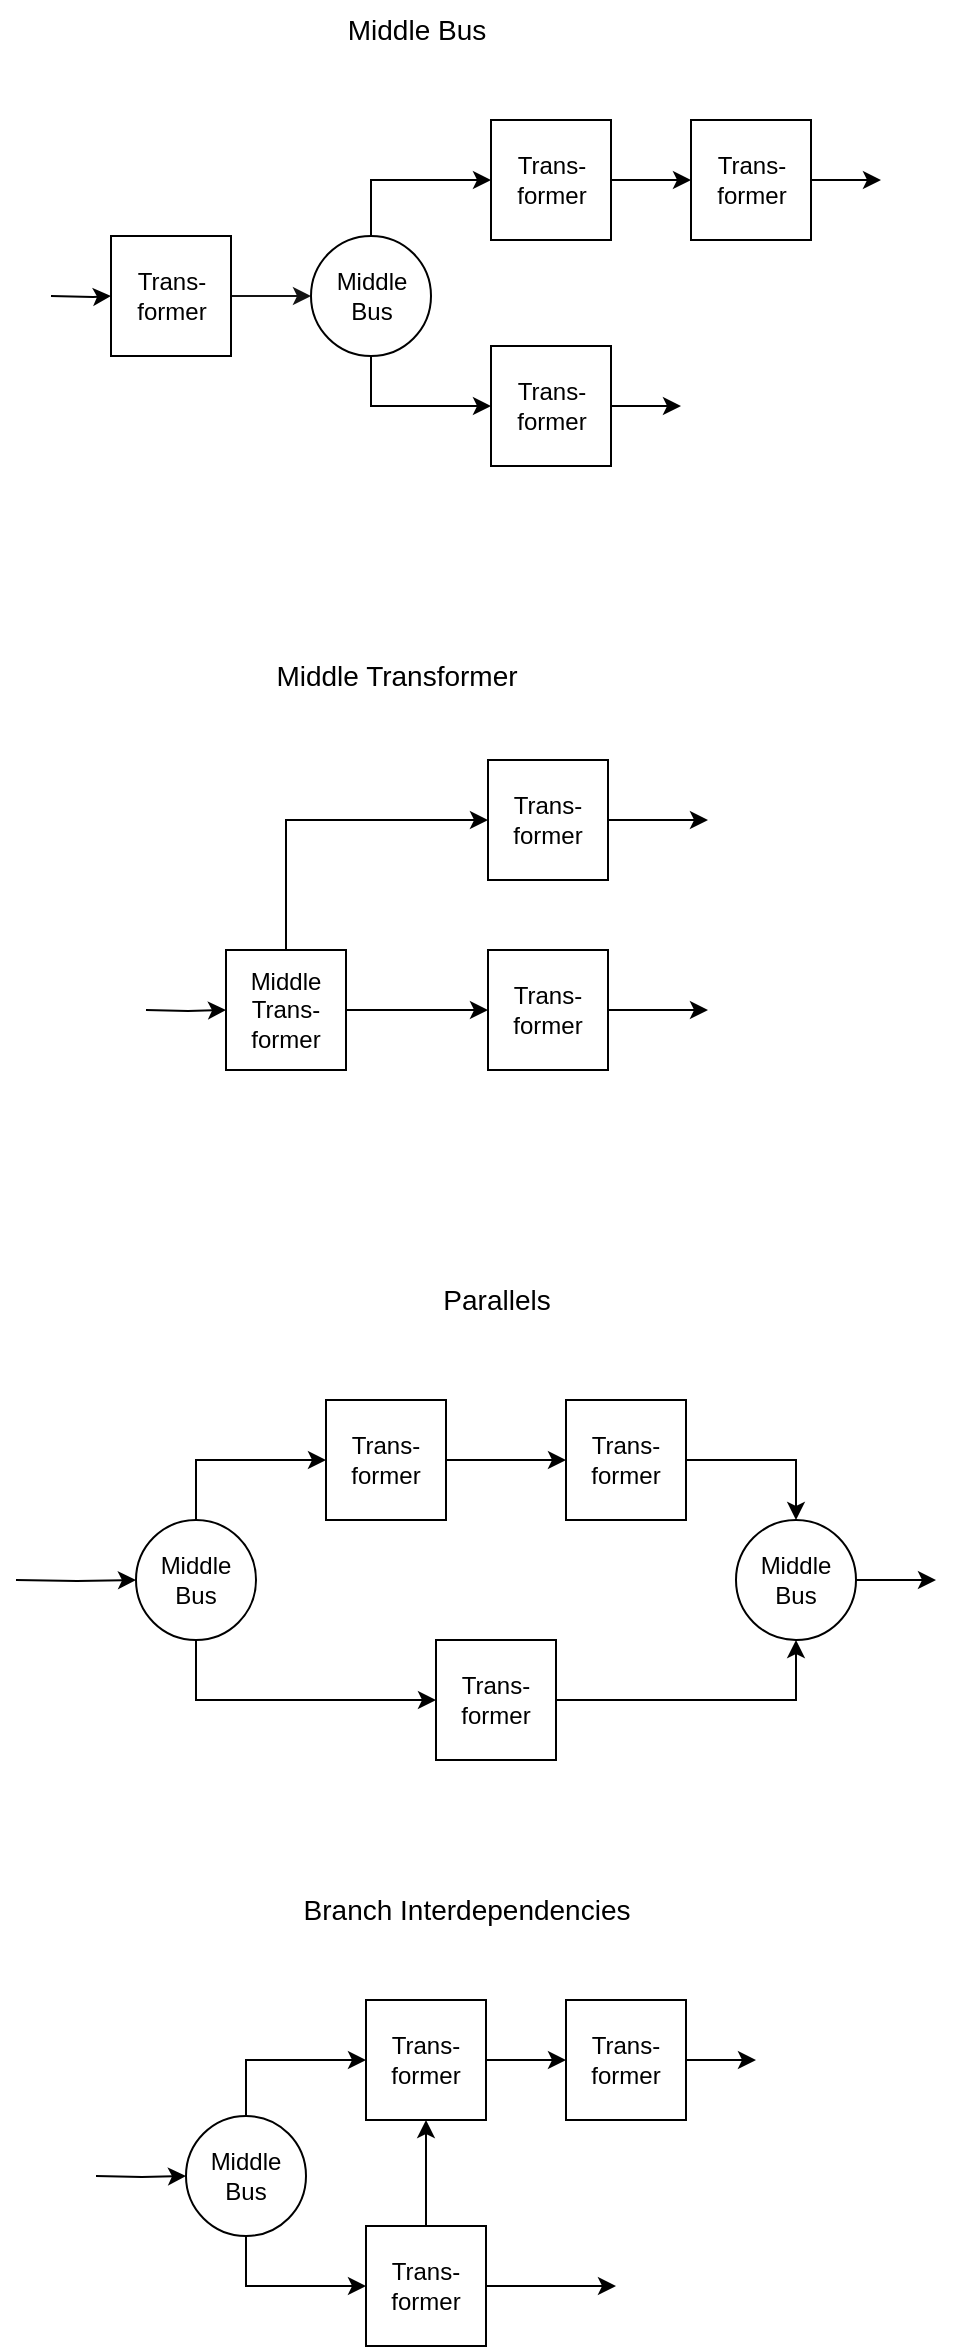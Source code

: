 <mxfile version="20.6.2" type="device"><diagram id="4UweLr5ODEmMgz-mz6hv" name="Seite-1"><mxGraphModel dx="-3876" dy="-7347" grid="1" gridSize="10" guides="1" tooltips="1" connect="1" arrows="1" fold="1" page="1" pageScale="1" pageWidth="1654" pageHeight="1169" math="0" shadow="0"><root><mxCell id="0"/><mxCell id="1" parent="0"/><mxCell id="thaJd4ZgZ2-jGV78KSAJ-1" value="" style="edgeStyle=orthogonalEdgeStyle;rounded=0;orthogonalLoop=1;jettySize=auto;html=1;fontSize=15;fontColor=#141414;startArrow=none;startFill=0;" parent="1" source="thaJd4ZgZ2-jGV78KSAJ-2" target="thaJd4ZgZ2-jGV78KSAJ-4" edge="1"><mxGeometry relative="1" as="geometry"/></mxCell><mxCell id="thaJd4ZgZ2-jGV78KSAJ-2" value="Trans-former" style="rounded=0;whiteSpace=wrap;html=1;" parent="1" vertex="1"><mxGeometry x="5367.5" y="8250" width="60" height="60" as="geometry"/></mxCell><mxCell id="thaJd4ZgZ2-jGV78KSAJ-84" style="edgeStyle=orthogonalEdgeStyle;rounded=0;orthogonalLoop=1;jettySize=auto;html=1;fontSize=14;" parent="1" source="thaJd4ZgZ2-jGV78KSAJ-4" edge="1"><mxGeometry relative="1" as="geometry"><mxPoint x="5562.5" y="8280" as="targetPoint"/></mxGeometry></mxCell><mxCell id="thaJd4ZgZ2-jGV78KSAJ-4" value="Trans-former" style="rounded=0;whiteSpace=wrap;html=1;" parent="1" vertex="1"><mxGeometry x="5467.5" y="8250" width="60" height="60" as="geometry"/></mxCell><mxCell id="thaJd4ZgZ2-jGV78KSAJ-83" style="edgeStyle=orthogonalEdgeStyle;rounded=0;orthogonalLoop=1;jettySize=auto;html=1;fontSize=14;" parent="1" source="thaJd4ZgZ2-jGV78KSAJ-6" edge="1"><mxGeometry relative="1" as="geometry"><mxPoint x="5462.5" y="8393" as="targetPoint"/></mxGeometry></mxCell><mxCell id="thaJd4ZgZ2-jGV78KSAJ-6" value="Trans-former" style="rounded=0;whiteSpace=wrap;html=1;" parent="1" vertex="1"><mxGeometry x="5367.5" y="8363" width="60" height="60" as="geometry"/></mxCell><mxCell id="thaJd4ZgZ2-jGV78KSAJ-9" style="edgeStyle=orthogonalEdgeStyle;rounded=0;orthogonalLoop=1;jettySize=auto;html=1;fontSize=15;fontColor=#141414;startArrow=none;startFill=0;entryX=0;entryY=0.5;entryDx=0;entryDy=0;" parent="1" source="thaJd4ZgZ2-jGV78KSAJ-11" target="thaJd4ZgZ2-jGV78KSAJ-2" edge="1"><mxGeometry relative="1" as="geometry"><Array as="points"><mxPoint x="5307.5" y="8280"/></Array></mxGeometry></mxCell><mxCell id="thaJd4ZgZ2-jGV78KSAJ-10" style="edgeStyle=orthogonalEdgeStyle;rounded=0;orthogonalLoop=1;jettySize=auto;html=1;entryX=0;entryY=0.5;entryDx=0;entryDy=0;fontSize=15;fontColor=#141414;startArrow=none;startFill=0;" parent="1" source="thaJd4ZgZ2-jGV78KSAJ-11" target="thaJd4ZgZ2-jGV78KSAJ-6" edge="1"><mxGeometry relative="1" as="geometry"><Array as="points"><mxPoint x="5307.5" y="8393"/></Array></mxGeometry></mxCell><mxCell id="thaJd4ZgZ2-jGV78KSAJ-11" value="Middle Bus" style="ellipse;whiteSpace=wrap;html=1;" parent="1" vertex="1"><mxGeometry x="5277.5" y="8308" width="60" height="60" as="geometry"/></mxCell><mxCell id="thaJd4ZgZ2-jGV78KSAJ-12" style="edgeStyle=orthogonalEdgeStyle;rounded=0;orthogonalLoop=1;jettySize=auto;html=1;entryX=-0.036;entryY=0.6;entryDx=0;entryDy=0;entryPerimeter=0;strokeColor=#141414;fontSize=15;fontColor=#141414;startArrow=none;startFill=0;" parent="1" source="thaJd4ZgZ2-jGV78KSAJ-13" edge="1"><mxGeometry relative="1" as="geometry"><mxPoint x="5277.5" y="8338" as="targetPoint"/></mxGeometry></mxCell><mxCell id="thaJd4ZgZ2-jGV78KSAJ-13" value="Trans-former" style="rounded=0;whiteSpace=wrap;html=1;" parent="1" vertex="1"><mxGeometry x="5177.5" y="8308" width="60" height="60" as="geometry"/></mxCell><mxCell id="thaJd4ZgZ2-jGV78KSAJ-18" value="" style="edgeStyle=orthogonalEdgeStyle;rounded=0;orthogonalLoop=1;jettySize=auto;html=1;" parent="1" target="thaJd4ZgZ2-jGV78KSAJ-13" edge="1"><mxGeometry relative="1" as="geometry"><mxPoint x="5147.5" y="8338" as="sourcePoint"/></mxGeometry></mxCell><mxCell id="thaJd4ZgZ2-jGV78KSAJ-20" value="Middle Bus" style="text;html=1;align=center;verticalAlign=middle;resizable=0;points=[];autosize=1;strokeColor=none;fillColor=none;fontSize=14;" parent="1" vertex="1"><mxGeometry x="5285" y="8190" width="90" height="30" as="geometry"/></mxCell><mxCell id="thaJd4ZgZ2-jGV78KSAJ-51" value="" style="edgeStyle=orthogonalEdgeStyle;rounded=0;orthogonalLoop=1;jettySize=auto;html=1;" parent="1" source="thaJd4ZgZ2-jGV78KSAJ-39" edge="1"><mxGeometry relative="1" as="geometry"><mxPoint x="5476" y="8600" as="targetPoint"/></mxGeometry></mxCell><mxCell id="thaJd4ZgZ2-jGV78KSAJ-39" value="Trans-former" style="rounded=0;whiteSpace=wrap;html=1;" parent="1" vertex="1"><mxGeometry x="5366" y="8570" width="60" height="60" as="geometry"/></mxCell><mxCell id="thaJd4ZgZ2-jGV78KSAJ-42" style="edgeStyle=orthogonalEdgeStyle;rounded=0;orthogonalLoop=1;jettySize=auto;html=1;fontSize=14;" parent="1" source="thaJd4ZgZ2-jGV78KSAJ-44" target="thaJd4ZgZ2-jGV78KSAJ-46" edge="1"><mxGeometry relative="1" as="geometry"/></mxCell><mxCell id="thaJd4ZgZ2-jGV78KSAJ-43" style="edgeStyle=orthogonalEdgeStyle;rounded=0;orthogonalLoop=1;jettySize=auto;html=1;entryX=0;entryY=0.5;entryDx=0;entryDy=0;fontSize=14;" parent="1" source="thaJd4ZgZ2-jGV78KSAJ-44" target="thaJd4ZgZ2-jGV78KSAJ-39" edge="1"><mxGeometry relative="1" as="geometry"><Array as="points"><mxPoint x="5265" y="8600"/></Array></mxGeometry></mxCell><mxCell id="thaJd4ZgZ2-jGV78KSAJ-79" style="edgeStyle=orthogonalEdgeStyle;rounded=0;orthogonalLoop=1;jettySize=auto;html=1;fontSize=14;" parent="1" target="thaJd4ZgZ2-jGV78KSAJ-44" edge="1"><mxGeometry relative="1" as="geometry"><mxPoint x="5195" y="8695" as="sourcePoint"/></mxGeometry></mxCell><mxCell id="thaJd4ZgZ2-jGV78KSAJ-44" value="Middle Trans-former" style="rounded=0;whiteSpace=wrap;html=1;" parent="1" vertex="1"><mxGeometry x="5235" y="8665" width="60" height="60" as="geometry"/></mxCell><mxCell id="thaJd4ZgZ2-jGV78KSAJ-45" style="edgeStyle=orthogonalEdgeStyle;rounded=0;orthogonalLoop=1;jettySize=auto;html=1;fontSize=14;" parent="1" source="thaJd4ZgZ2-jGV78KSAJ-46" edge="1"><mxGeometry relative="1" as="geometry"><mxPoint x="5476" y="8695" as="targetPoint"/></mxGeometry></mxCell><mxCell id="thaJd4ZgZ2-jGV78KSAJ-46" value="Trans-former" style="rounded=0;whiteSpace=wrap;html=1;" parent="1" vertex="1"><mxGeometry x="5366" y="8665" width="60" height="60" as="geometry"/></mxCell><mxCell id="thaJd4ZgZ2-jGV78KSAJ-52" value="Middle Transformer" style="text;html=1;align=center;verticalAlign=middle;resizable=0;points=[];autosize=1;strokeColor=none;fillColor=none;fontSize=14;" parent="1" vertex="1"><mxGeometry x="5250" y="8513" width="140" height="30" as="geometry"/></mxCell><mxCell id="thaJd4ZgZ2-jGV78KSAJ-53" value="Parallels" style="text;html=1;align=center;verticalAlign=middle;resizable=0;points=[];autosize=1;strokeColor=none;fillColor=none;fontSize=14;" parent="1" vertex="1"><mxGeometry x="5330" y="8825" width="80" height="30" as="geometry"/></mxCell><mxCell id="thaJd4ZgZ2-jGV78KSAJ-54" value="" style="edgeStyle=orthogonalEdgeStyle;rounded=0;orthogonalLoop=1;jettySize=auto;html=1;fontSize=15;fontColor=#141414;startArrow=none;startFill=0;" parent="1" source="thaJd4ZgZ2-jGV78KSAJ-59" target="thaJd4ZgZ2-jGV78KSAJ-55" edge="1"><mxGeometry relative="1" as="geometry"/></mxCell><mxCell id="thaJd4ZgZ2-jGV78KSAJ-55" value="Trans-former" style="rounded=0;whiteSpace=wrap;html=1;" parent="1" vertex="1"><mxGeometry x="5405" y="8890" width="60" height="60" as="geometry"/></mxCell><mxCell id="thaJd4ZgZ2-jGV78KSAJ-56" value="" style="edgeStyle=orthogonalEdgeStyle;rounded=0;orthogonalLoop=1;jettySize=auto;html=1;fontSize=15;fontColor=#141414;startArrow=none;startFill=0;" parent="1" source="thaJd4ZgZ2-jGV78KSAJ-55" target="thaJd4ZgZ2-jGV78KSAJ-58" edge="1"><mxGeometry relative="1" as="geometry"><Array as="points"><mxPoint x="5520" y="8920"/></Array></mxGeometry></mxCell><mxCell id="thaJd4ZgZ2-jGV78KSAJ-81" style="edgeStyle=orthogonalEdgeStyle;rounded=0;orthogonalLoop=1;jettySize=auto;html=1;fontSize=14;" parent="1" source="thaJd4ZgZ2-jGV78KSAJ-58" edge="1"><mxGeometry relative="1" as="geometry"><mxPoint x="5590" y="8980" as="targetPoint"/></mxGeometry></mxCell><mxCell id="thaJd4ZgZ2-jGV78KSAJ-58" value="Middle Bus" style="ellipse;whiteSpace=wrap;html=1;" parent="1" vertex="1"><mxGeometry x="5490" y="8950" width="60" height="60" as="geometry"/></mxCell><mxCell id="thaJd4ZgZ2-jGV78KSAJ-59" value="Trans-former" style="rounded=0;whiteSpace=wrap;html=1;" parent="1" vertex="1"><mxGeometry x="5285" y="8890" width="60" height="60" as="geometry"/></mxCell><mxCell id="thaJd4ZgZ2-jGV78KSAJ-62" value="" style="edgeStyle=orthogonalEdgeStyle;rounded=0;orthogonalLoop=1;jettySize=auto;html=1;fontSize=15;fontColor=#141414;startArrow=none;startFill=0;entryX=0.5;entryY=1;entryDx=0;entryDy=0;exitX=1;exitY=0.5;exitDx=0;exitDy=0;" parent="1" source="thaJd4ZgZ2-jGV78KSAJ-63" target="thaJd4ZgZ2-jGV78KSAJ-58" edge="1"><mxGeometry relative="1" as="geometry"><mxPoint x="5524.25" y="9060" as="targetPoint"/><Array as="points"/><mxPoint x="5440" y="9040" as="sourcePoint"/></mxGeometry></mxCell><mxCell id="thaJd4ZgZ2-jGV78KSAJ-63" value="Trans-former" style="rounded=0;whiteSpace=wrap;html=1;" parent="1" vertex="1"><mxGeometry x="5340" y="9010" width="60" height="60" as="geometry"/></mxCell><mxCell id="thaJd4ZgZ2-jGV78KSAJ-66" style="edgeStyle=orthogonalEdgeStyle;rounded=0;orthogonalLoop=1;jettySize=auto;html=1;entryX=0;entryY=0.5;entryDx=0;entryDy=0;fontSize=14;" parent="1" source="thaJd4ZgZ2-jGV78KSAJ-69" target="thaJd4ZgZ2-jGV78KSAJ-59" edge="1"><mxGeometry relative="1" as="geometry"><Array as="points"><mxPoint x="5220" y="8920"/></Array></mxGeometry></mxCell><mxCell id="thaJd4ZgZ2-jGV78KSAJ-67" style="edgeStyle=orthogonalEdgeStyle;rounded=0;orthogonalLoop=1;jettySize=auto;html=1;entryX=0;entryY=0.5;entryDx=0;entryDy=0;fontSize=14;exitX=0.5;exitY=1;exitDx=0;exitDy=0;" parent="1" source="thaJd4ZgZ2-jGV78KSAJ-69" target="thaJd4ZgZ2-jGV78KSAJ-63" edge="1"><mxGeometry relative="1" as="geometry"><mxPoint x="5200.75" y="9060" as="sourcePoint"/></mxGeometry></mxCell><mxCell id="thaJd4ZgZ2-jGV78KSAJ-80" style="edgeStyle=orthogonalEdgeStyle;rounded=0;orthogonalLoop=1;jettySize=auto;html=1;fontSize=14;" parent="1" target="thaJd4ZgZ2-jGV78KSAJ-69" edge="1"><mxGeometry relative="1" as="geometry"><mxPoint x="5130" y="8980" as="sourcePoint"/></mxGeometry></mxCell><mxCell id="thaJd4ZgZ2-jGV78KSAJ-69" value="Middle Bus" style="ellipse;whiteSpace=wrap;html=1;" parent="1" vertex="1"><mxGeometry x="5190" y="8950" width="60" height="60" as="geometry"/></mxCell><mxCell id="thaJd4ZgZ2-jGV78KSAJ-85" value="" style="edgeStyle=orthogonalEdgeStyle;rounded=0;orthogonalLoop=1;jettySize=auto;html=1;fontSize=15;fontColor=#141414;startArrow=none;startFill=0;" parent="1" source="thaJd4ZgZ2-jGV78KSAJ-86" target="thaJd4ZgZ2-jGV78KSAJ-88" edge="1"><mxGeometry relative="1" as="geometry"/></mxCell><mxCell id="thaJd4ZgZ2-jGV78KSAJ-86" value="Trans-former" style="rounded=0;whiteSpace=wrap;html=1;" parent="1" vertex="1"><mxGeometry x="5305" y="9190" width="60" height="60" as="geometry"/></mxCell><mxCell id="thaJd4ZgZ2-jGV78KSAJ-87" style="edgeStyle=orthogonalEdgeStyle;rounded=0;orthogonalLoop=1;jettySize=auto;html=1;fontSize=14;" parent="1" source="thaJd4ZgZ2-jGV78KSAJ-88" edge="1"><mxGeometry relative="1" as="geometry"><mxPoint x="5500" y="9220" as="targetPoint"/></mxGeometry></mxCell><mxCell id="thaJd4ZgZ2-jGV78KSAJ-88" value="Trans-former" style="rounded=0;whiteSpace=wrap;html=1;" parent="1" vertex="1"><mxGeometry x="5405" y="9190" width="60" height="60" as="geometry"/></mxCell><mxCell id="thaJd4ZgZ2-jGV78KSAJ-89" style="edgeStyle=orthogonalEdgeStyle;rounded=0;orthogonalLoop=1;jettySize=auto;html=1;fontSize=14;entryX=0.5;entryY=1;entryDx=0;entryDy=0;" parent="1" source="thaJd4ZgZ2-jGV78KSAJ-90" target="thaJd4ZgZ2-jGV78KSAJ-86" edge="1"><mxGeometry relative="1" as="geometry"><mxPoint x="5400" y="9333" as="targetPoint"/></mxGeometry></mxCell><mxCell id="thaJd4ZgZ2-jGV78KSAJ-94" style="edgeStyle=orthogonalEdgeStyle;rounded=0;orthogonalLoop=1;jettySize=auto;html=1;fontSize=14;" parent="1" source="thaJd4ZgZ2-jGV78KSAJ-90" edge="1"><mxGeometry relative="1" as="geometry"><mxPoint x="5430" y="9333" as="targetPoint"/></mxGeometry></mxCell><mxCell id="thaJd4ZgZ2-jGV78KSAJ-90" value="Trans-former" style="rounded=0;whiteSpace=wrap;html=1;" parent="1" vertex="1"><mxGeometry x="5305" y="9303" width="60" height="60" as="geometry"/></mxCell><mxCell id="thaJd4ZgZ2-jGV78KSAJ-91" style="edgeStyle=orthogonalEdgeStyle;rounded=0;orthogonalLoop=1;jettySize=auto;html=1;fontSize=15;fontColor=#141414;startArrow=none;startFill=0;entryX=0;entryY=0.5;entryDx=0;entryDy=0;" parent="1" source="thaJd4ZgZ2-jGV78KSAJ-93" target="thaJd4ZgZ2-jGV78KSAJ-86" edge="1"><mxGeometry relative="1" as="geometry"><Array as="points"><mxPoint x="5245" y="9220"/></Array></mxGeometry></mxCell><mxCell id="thaJd4ZgZ2-jGV78KSAJ-92" style="edgeStyle=orthogonalEdgeStyle;rounded=0;orthogonalLoop=1;jettySize=auto;html=1;entryX=0;entryY=0.5;entryDx=0;entryDy=0;fontSize=15;fontColor=#141414;startArrow=none;startFill=0;" parent="1" source="thaJd4ZgZ2-jGV78KSAJ-93" target="thaJd4ZgZ2-jGV78KSAJ-90" edge="1"><mxGeometry relative="1" as="geometry"><Array as="points"><mxPoint x="5245" y="9333"/></Array></mxGeometry></mxCell><mxCell id="thaJd4ZgZ2-jGV78KSAJ-96" style="edgeStyle=orthogonalEdgeStyle;rounded=0;orthogonalLoop=1;jettySize=auto;html=1;fontSize=14;" parent="1" target="thaJd4ZgZ2-jGV78KSAJ-93" edge="1"><mxGeometry relative="1" as="geometry"><mxPoint x="5170" y="9278" as="sourcePoint"/></mxGeometry></mxCell><mxCell id="thaJd4ZgZ2-jGV78KSAJ-93" value="Middle Bus" style="ellipse;whiteSpace=wrap;html=1;" parent="1" vertex="1"><mxGeometry x="5215" y="9248" width="60" height="60" as="geometry"/></mxCell><mxCell id="thaJd4ZgZ2-jGV78KSAJ-95" value="Branch Interdependencies" style="text;html=1;align=center;verticalAlign=middle;resizable=0;points=[];autosize=1;strokeColor=none;fillColor=none;fontSize=14;" parent="1" vertex="1"><mxGeometry x="5260" y="9130" width="190" height="30" as="geometry"/></mxCell></root></mxGraphModel></diagram></mxfile>